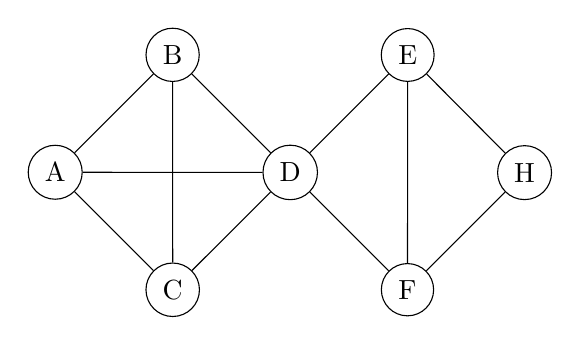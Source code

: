 \begin{tikzpicture}
    \node[circle,draw] (a) {A};
    \node[circle,draw] (b)[above right=of a] {B};
    \node[circle,draw] (c)[below right=of a] {C};
    \node[circle,draw] (d)[below right=of b] {D};
    \node[circle,draw] (e)[above right=of d] {E};
    \node[circle,draw] (f)[below right=of d] {F};
    \node[circle,draw] (h)[above right=of f] {H};
    \path[-](a) edge node {}(b)
                edge node {}(c)
                edge node {} (d)
            (b) edge node {}(d)
                edge node{}(c)
            (c) edge node {}(d)
            (d) edge node{} (e)
                edge node{}(f)
            (e) edge node{}(h)
                edge node{}(f)
            (f) edge node{}(h);
\end{tikzpicture}